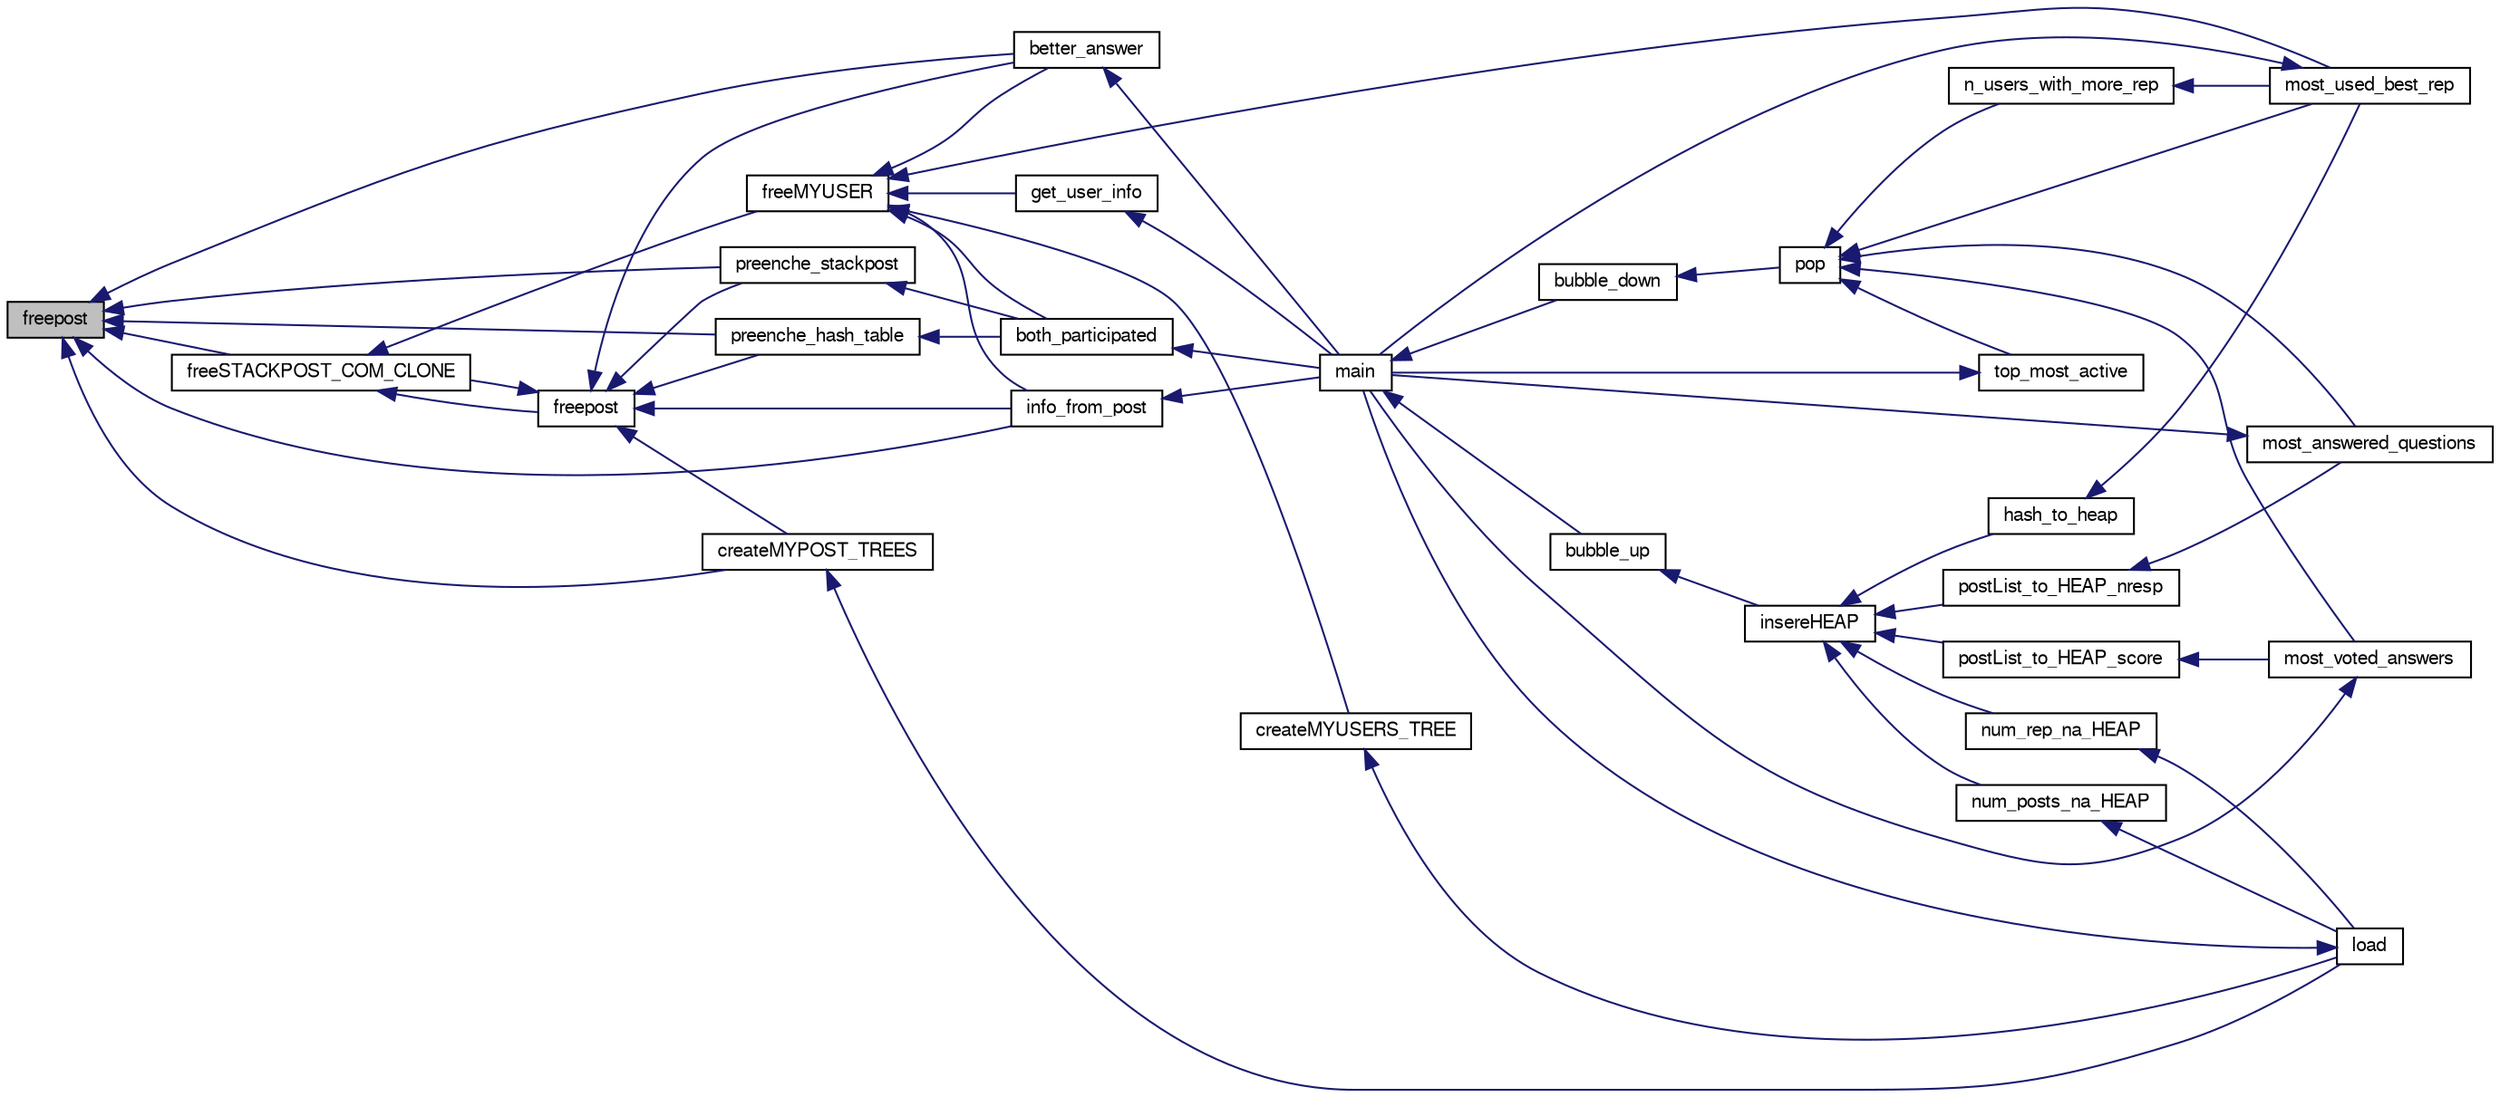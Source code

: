 digraph "freepost"
{
  edge [fontname="FreeSans",fontsize="10",labelfontname="FreeSans",labelfontsize="10"];
  node [fontname="FreeSans",fontsize="10",shape=record];
  rankdir="LR";
  Node1 [label="freepost",height=0.2,width=0.4,color="black", fillcolor="grey75", style="filled", fontcolor="black"];
  Node1 -> Node2 [dir="back",color="midnightblue",fontsize="10",style="solid",fontname="FreeSans"];
  Node2 [label="info_from_post",height=0.2,width=0.4,color="black", fillcolor="white", style="filled",URL="$interface_8h.html#ac297866fc062cda7f009927571ab55dc",tooltip="Função retorna a informacao de um post. "];
  Node2 -> Node3 [dir="back",color="midnightblue",fontsize="10",style="solid",fontname="FreeSans"];
  Node3 [label="main",height=0.2,width=0.4,color="black", fillcolor="white", style="filled",URL="$main_8c.html#ae66f6b31b5ad750f1fe042a706a4e3d4"];
  Node3 -> Node4 [dir="back",color="midnightblue",fontsize="10",style="solid",fontname="FreeSans"];
  Node4 [label="bubble_up",height=0.2,width=0.4,color="black", fillcolor="white", style="filled",URL="$myheap_8h.html#ace1f2a5d5bc48b367d1fd893827ec140",tooltip="Função que coloca o último elemento adicionado na sua posição correta. "];
  Node4 -> Node5 [dir="back",color="midnightblue",fontsize="10",style="solid",fontname="FreeSans"];
  Node5 [label="insereHEAP",height=0.2,width=0.4,color="black", fillcolor="white", style="filled",URL="$myheap_8h.html#a844070e8301ff20531948818379ca7f9",tooltip="Função que insere um novo elemento na heap. "];
  Node5 -> Node6 [dir="back",color="midnightblue",fontsize="10",style="solid",fontname="FreeSans"];
  Node6 [label="num_posts_na_HEAP",height=0.2,width=0.4,color="black", fillcolor="white", style="filled",URL="$interface_8c.html#ae5f33a943c4ae2dae9412708c17cc53f",tooltip="Função auxiliar adiciona a informação da data de um nodo MYUSER numa heap. "];
  Node6 -> Node7 [dir="back",color="midnightblue",fontsize="10",style="solid",fontname="FreeSans"];
  Node7 [label="load",height=0.2,width=0.4,color="black", fillcolor="white", style="filled",URL="$interface_8h.html#a644c94e592239aa49a0cf315d69b1c64",tooltip="Função dá load aos ficheiros xml. "];
  Node7 -> Node3 [dir="back",color="midnightblue",fontsize="10",style="solid",fontname="FreeSans"];
  Node5 -> Node8 [dir="back",color="midnightblue",fontsize="10",style="solid",fontname="FreeSans"];
  Node8 [label="num_rep_na_HEAP",height=0.2,width=0.4,color="black", fillcolor="white", style="filled",URL="$interface_8c.html#a37bc5ac324407a740abf0344028521dc",tooltip="Função auxiliar que adiciona a informação da data de um nodo MYUSER numa heap para reputação..."];
  Node8 -> Node7 [dir="back",color="midnightblue",fontsize="10",style="solid",fontname="FreeSans"];
  Node5 -> Node9 [dir="back",color="midnightblue",fontsize="10",style="solid",fontname="FreeSans"];
  Node9 [label="postList_to_HEAP_score",height=0.2,width=0.4,color="black", fillcolor="white", style="filled",URL="$interface_8c.html#abaa41336f16a88d117077daca2dabce3",tooltip="Função auxiliar que adiciona a informação da data de um nodo STACKPOST numa heap para scores..."];
  Node9 -> Node10 [dir="back",color="midnightblue",fontsize="10",style="solid",fontname="FreeSans"];
  Node10 [label="most_voted_answers",height=0.2,width=0.4,color="black", fillcolor="white", style="filled",URL="$interface_8h.html#abee0976337de52cefdc4e840c803f2f4",tooltip="Função que dado um intervalo de tempo calcula os N posts com melhor score. "];
  Node10 -> Node3 [dir="back",color="midnightblue",fontsize="10",style="solid",fontname="FreeSans"];
  Node5 -> Node11 [dir="back",color="midnightblue",fontsize="10",style="solid",fontname="FreeSans"];
  Node11 [label="postList_to_HEAP_nresp",height=0.2,width=0.4,color="black", fillcolor="white", style="filled",URL="$interface_8c.html#ae434a780bfd43f9d1b3a667b615fef31",tooltip="Função auxiliar que adiciona a informação da data de um nodo STACKPOST numa heap para perguntas com m..."];
  Node11 -> Node12 [dir="back",color="midnightblue",fontsize="10",style="solid",fontname="FreeSans"];
  Node12 [label="most_answered_questions",height=0.2,width=0.4,color="black", fillcolor="white", style="filled",URL="$interface_8h.html#a4847929aa84113b38e6804acefdfd6a4",tooltip="Função que dado um intervalo de tempo calcula as N perguntas com mais respostas. "];
  Node12 -> Node3 [dir="back",color="midnightblue",fontsize="10",style="solid",fontname="FreeSans"];
  Node5 -> Node13 [dir="back",color="midnightblue",fontsize="10",style="solid",fontname="FreeSans"];
  Node13 [label="hash_to_heap",height=0.2,width=0.4,color="black", fillcolor="white", style="filled",URL="$interface_8c.html#ad09b4104b58f6cfbf30d1dabd69d00b6",tooltip="Função auxiliar compatível com a API do glib para inserir numa heap os dados da hashtable com as ocor..."];
  Node13 -> Node14 [dir="back",color="midnightblue",fontsize="10",style="solid",fontname="FreeSans"];
  Node14 [label="most_used_best_rep",height=0.2,width=0.4,color="black", fillcolor="white", style="filled",URL="$interface_8h.html#aa048ff54eec00113e9e16d530370fcc1",tooltip="Função que obtém o número de ocorrencias das N tags mais usadas num dado período de tempo pelos N use..."];
  Node14 -> Node3 [dir="back",color="midnightblue",fontsize="10",style="solid",fontname="FreeSans"];
  Node3 -> Node15 [dir="back",color="midnightblue",fontsize="10",style="solid",fontname="FreeSans"];
  Node15 [label="bubble_down",height=0.2,width=0.4,color="black", fillcolor="white", style="filled",URL="$myheap_8h.html#a8060dd960c3242b7250e5a7d730593d6",tooltip="Função que realiza as operações necessárias depois de se retirar um elemento. "];
  Node15 -> Node16 [dir="back",color="midnightblue",fontsize="10",style="solid",fontname="FreeSans"];
  Node16 [label="pop",height=0.2,width=0.4,color="black", fillcolor="white", style="filled",URL="$myheap_8h.html#a835a400b71780f44bd1e8e00afe03e25",tooltip="Função que retira um elemento na heap. "];
  Node16 -> Node17 [dir="back",color="midnightblue",fontsize="10",style="solid",fontname="FreeSans"];
  Node17 [label="top_most_active",height=0.2,width=0.4,color="black", fillcolor="white", style="filled",URL="$interface_8h.html#aea6f8074566f0a5373ea67b3469fd4cc",tooltip="Função que calcula os N utilizadores com mais posts. "];
  Node17 -> Node3 [dir="back",color="midnightblue",fontsize="10",style="solid",fontname="FreeSans"];
  Node16 -> Node10 [dir="back",color="midnightblue",fontsize="10",style="solid",fontname="FreeSans"];
  Node16 -> Node12 [dir="back",color="midnightblue",fontsize="10",style="solid",fontname="FreeSans"];
  Node16 -> Node18 [dir="back",color="midnightblue",fontsize="10",style="solid",fontname="FreeSans"];
  Node18 [label="n_users_with_more_rep",height=0.2,width=0.4,color="black", fillcolor="white", style="filled",URL="$interface_8c.html#abfa5eaef67b944c1707d738fcc581d97",tooltip="Função auxiliar que calcula os N utilizadores com melhor rep. "];
  Node18 -> Node14 [dir="back",color="midnightblue",fontsize="10",style="solid",fontname="FreeSans"];
  Node16 -> Node14 [dir="back",color="midnightblue",fontsize="10",style="solid",fontname="FreeSans"];
  Node1 -> Node19 [dir="back",color="midnightblue",fontsize="10",style="solid",fontname="FreeSans"];
  Node19 [label="preenche_hash_table",height=0.2,width=0.4,color="black", fillcolor="white", style="filled",URL="$interface_8c.html#a81f7e5c4378e38f8ea85efe528bedcf5",tooltip="Função auxiliar que insere posts uma hashtable. "];
  Node19 -> Node20 [dir="back",color="midnightblue",fontsize="10",style="solid",fontname="FreeSans"];
  Node20 [label="both_participated",height=0.2,width=0.4,color="black", fillcolor="white", style="filled",URL="$interface_8h.html#ab2069c6237b5ab6647937173d43d9bac",tooltip="Função que dado 2 users retorna as N perguntas em que ambos participaram. "];
  Node20 -> Node3 [dir="back",color="midnightblue",fontsize="10",style="solid",fontname="FreeSans"];
  Node1 -> Node21 [dir="back",color="midnightblue",fontsize="10",style="solid",fontname="FreeSans"];
  Node21 [label="preenche_stackpost",height=0.2,width=0.4,color="black", fillcolor="white", style="filled",URL="$interface_8c.html#a1a808dab6e29c6d48678583da9020ad6",tooltip="Função auxiliar que retira posts de uma hashtable para um stackpost. "];
  Node21 -> Node20 [dir="back",color="midnightblue",fontsize="10",style="solid",fontname="FreeSans"];
  Node1 -> Node22 [dir="back",color="midnightblue",fontsize="10",style="solid",fontname="FreeSans"];
  Node22 [label="better_answer",height=0.2,width=0.4,color="black", fillcolor="white", style="filled",URL="$interface_8h.html#af0bd178e59de59a12a227a1cc5124c58",tooltip="Função que dado um id de um post devolve a resposta melhor cotada desse post. "];
  Node22 -> Node3 [dir="back",color="midnightblue",fontsize="10",style="solid",fontname="FreeSans"];
  Node1 -> Node23 [dir="back",color="midnightblue",fontsize="10",style="solid",fontname="FreeSans"];
  Node23 [label="createMYPOST_TREES",height=0.2,width=0.4,color="black", fillcolor="white", style="filled",URL="$loading_8h.html#a52422d368261141da27ba7efc94ef364",tooltip="Função que cria as àrvores balanceadas de posts segundo id e data de criação. "];
  Node23 -> Node7 [dir="back",color="midnightblue",fontsize="10",style="solid",fontname="FreeSans"];
  Node1 -> Node24 [dir="back",color="midnightblue",fontsize="10",style="solid",fontname="FreeSans"];
  Node24 [label="freeSTACKPOST_COM_CLONE",height=0.2,width=0.4,color="black", fillcolor="white", style="filled",URL="$mypost_8h.html#a80b528f810114367a43b3972570c1c3e",tooltip="Função que dá free a um clone stackpost. "];
  Node24 -> Node25 [dir="back",color="midnightblue",fontsize="10",style="solid",fontname="FreeSans"];
  Node25 [label="freepost",height=0.2,width=0.4,color="black", fillcolor="white", style="filled",URL="$mypost_8h.html#a08e79594d5f2f7acf98a907972c05c51",tooltip="Função que liberta a memória alocada para um dado post. "];
  Node25 -> Node2 [dir="back",color="midnightblue",fontsize="10",style="solid",fontname="FreeSans"];
  Node25 -> Node19 [dir="back",color="midnightblue",fontsize="10",style="solid",fontname="FreeSans"];
  Node25 -> Node21 [dir="back",color="midnightblue",fontsize="10",style="solid",fontname="FreeSans"];
  Node25 -> Node22 [dir="back",color="midnightblue",fontsize="10",style="solid",fontname="FreeSans"];
  Node25 -> Node23 [dir="back",color="midnightblue",fontsize="10",style="solid",fontname="FreeSans"];
  Node25 -> Node24 [dir="back",color="midnightblue",fontsize="10",style="solid",fontname="FreeSans"];
  Node24 -> Node26 [dir="back",color="midnightblue",fontsize="10",style="solid",fontname="FreeSans"];
  Node26 [label="freeMYUSER",height=0.2,width=0.4,color="black", fillcolor="white", style="filled",URL="$myuser_8h.html#a5123e16973f221037824315bb060bc91",tooltip="Função que liberta a memória de um user. "];
  Node26 -> Node2 [dir="back",color="midnightblue",fontsize="10",style="solid",fontname="FreeSans"];
  Node26 -> Node27 [dir="back",color="midnightblue",fontsize="10",style="solid",fontname="FreeSans"];
  Node27 [label="get_user_info",height=0.2,width=0.4,color="black", fillcolor="white", style="filled",URL="$interface_8h.html#abbe8e56c4e4552c93a81a625ea641869",tooltip="Função que dado um id de um user devolve informacao sobre este mesmo. "];
  Node27 -> Node3 [dir="back",color="midnightblue",fontsize="10",style="solid",fontname="FreeSans"];
  Node26 -> Node20 [dir="back",color="midnightblue",fontsize="10",style="solid",fontname="FreeSans"];
  Node26 -> Node22 [dir="back",color="midnightblue",fontsize="10",style="solid",fontname="FreeSans"];
  Node26 -> Node14 [dir="back",color="midnightblue",fontsize="10",style="solid",fontname="FreeSans"];
  Node26 -> Node28 [dir="back",color="midnightblue",fontsize="10",style="solid",fontname="FreeSans"];
  Node28 [label="createMYUSERS_TREE",height=0.2,width=0.4,color="black", fillcolor="white", style="filled",URL="$myuser_8h.html#a773f5af522e3e98df29de85f9d01efd0",tooltip="Função lê o ficheiro User.xml e cria uma arvore. "];
  Node28 -> Node7 [dir="back",color="midnightblue",fontsize="10",style="solid",fontname="FreeSans"];
}
